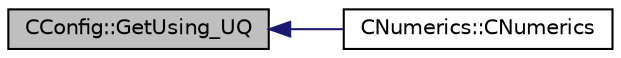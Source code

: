 digraph "CConfig::GetUsing_UQ"
{
  edge [fontname="Helvetica",fontsize="10",labelfontname="Helvetica",labelfontsize="10"];
  node [fontname="Helvetica",fontsize="10",shape=record];
  rankdir="LR";
  Node13292 [label="CConfig::GetUsing_UQ",height=0.2,width=0.4,color="black", fillcolor="grey75", style="filled", fontcolor="black"];
  Node13292 -> Node13293 [dir="back",color="midnightblue",fontsize="10",style="solid",fontname="Helvetica"];
  Node13293 [label="CNumerics::CNumerics",height=0.2,width=0.4,color="black", fillcolor="white", style="filled",URL="$class_c_numerics.html#a82c64006b78513ee4a3ec0d1cdfab6af"];
}
